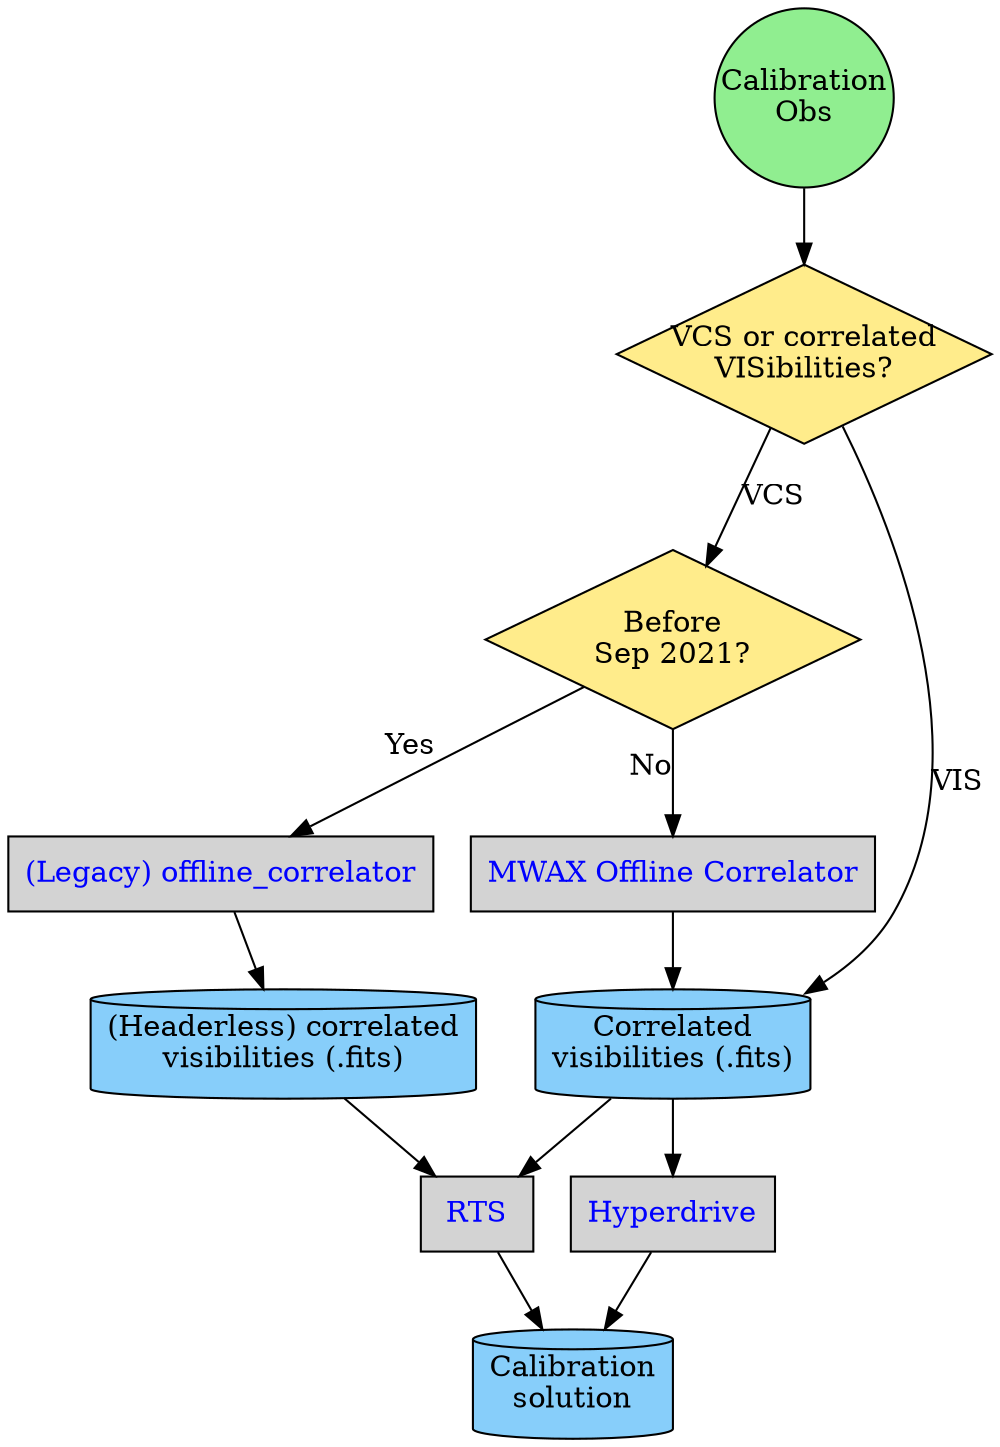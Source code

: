 digraph overview {
    node [ shape=cylinder, style="filled" ];
    //splines = curved;

    calobs [ label="Calibration\nObs", shape=circle, fixedsize=true, width=1.2, fillcolor=lightgreen ];
    calvcs [ label="VCS or correlated\nVISibilities?", shape=diamond, fillcolor=lightgoldenrod1, fixedsize=true, width=2.5, height=1.2 ];
    date2 [ label="Before\nSep 2021?", shape=diamond, fillcolor=lightgoldenrod1, fixedsize=true, width=2.5, height=1.2 ];
    legacyvis [ label="(Headerless) correlated\nvisibilities (.fits)", fillcolor=lightskyblue ];
    mwaxvis [ label="Correlated\nvisibilities (.fits)", fillcolor=lightskyblue ];
    calsol [ label="Calibration\nsolution", fillcolor=lightskyblue ];
    rts [ label="RTS", shape=record, href="https://wiki.mwatelescope.org/display/MP/Documentation#Documentation-CalibratingwiththeRealTimeSystem(RTS)", fontcolor=blue ];
    hyperdrive [ label="Hyperdrive", shape=record, href="https://wiki.mwatelescope.org/pages/viewpage.action?pageId=52068764", fontcolor=blue ];

    offlinecorrlegacy [ label="(Legacy) offline_correlator", shape=record, href="@ref applicationsofflinecorrelator", fontcolor=blue ];
    offlinecorrmwax [ label="MWAX Offline Correlator", shape=record, href="https://wiki.mwatelescope.org/display/MP/MWAX+Offline+Correlator", fontcolor=blue ];

    calobs -> calvcs;
    calvcs -> date2 [ label="VCS" ];
    date2 -> offlinecorrlegacy [ xlabel="Yes" ];
    date2 -> offlinecorrmwax [ xlabel="No" ];
    offlinecorrlegacy -> legacyvis;
    offlinecorrmwax -> mwaxvis;
    calvcs -> mwaxvis [ label="VIS" ];
    legacyvis -> rts;
    mwaxvis -> rts;
    mwaxvis -> hyperdrive;
    rts -> calsol;
    hyperdrive -> calsol;
}
